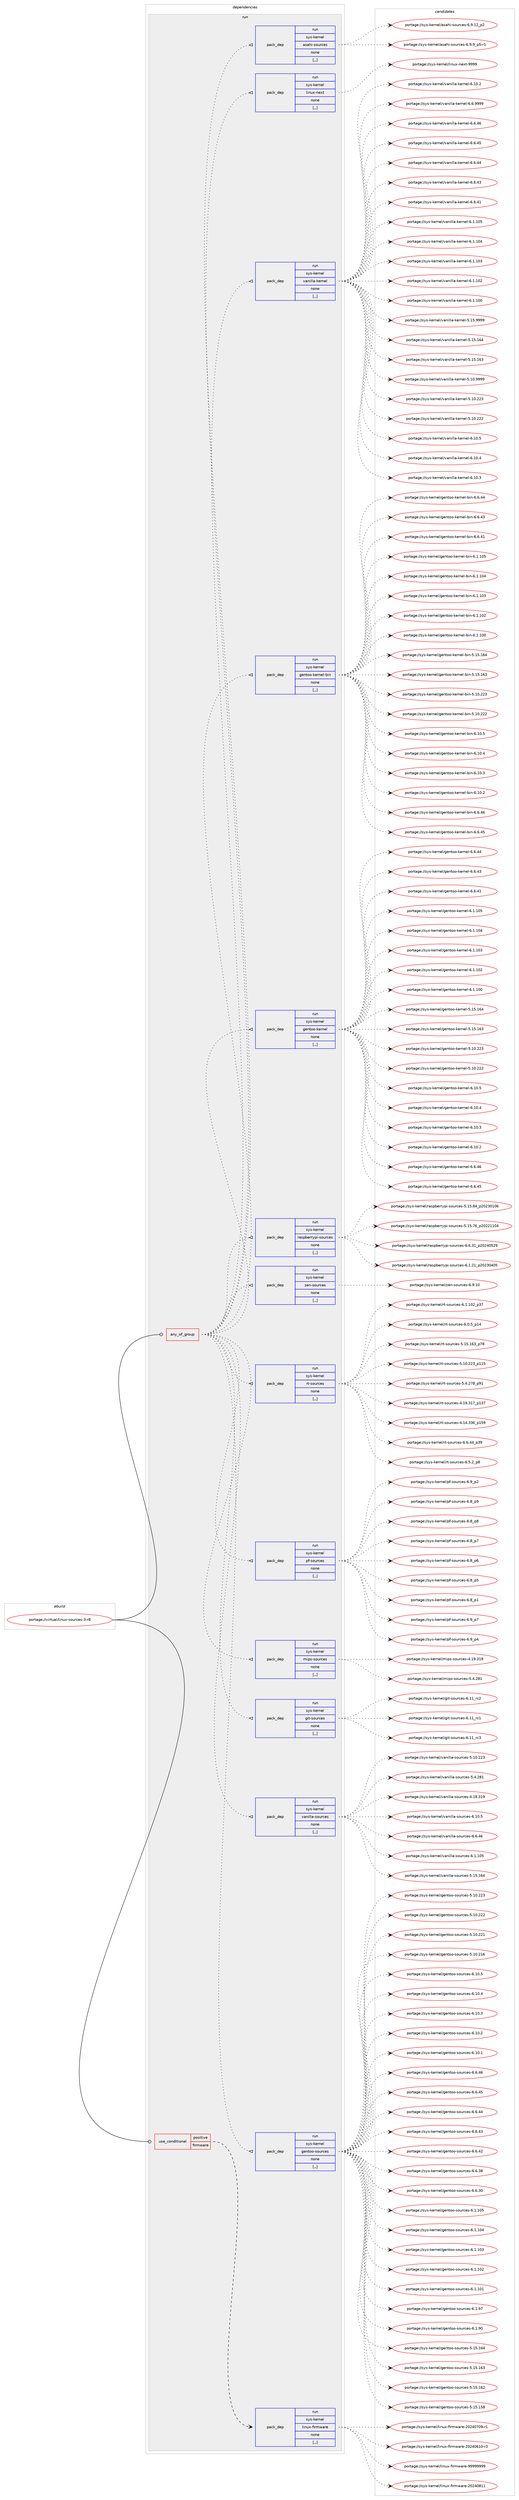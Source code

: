 digraph prolog {

# *************
# Graph options
# *************

newrank=true;
concentrate=true;
compound=true;
graph [rankdir=LR,fontname=Helvetica,fontsize=10,ranksep=1.5];#, ranksep=2.5, nodesep=0.2];
edge  [arrowhead=vee];
node  [fontname=Helvetica,fontsize=10];

# **********
# The ebuild
# **********

subgraph cluster_leftcol {
color=gray;
label=<<i>ebuild</i>>;
id [label="portage://virtual/linux-sources-3-r8", color=red, width=4, href="../virtual/linux-sources-3-r8.svg"];
}

# ****************
# The dependencies
# ****************

subgraph cluster_midcol {
color=gray;
label=<<i>dependencies</i>>;
subgraph cluster_compile {
fillcolor="#eeeeee";
style=filled;
label=<<i>compile</i>>;
}
subgraph cluster_compileandrun {
fillcolor="#eeeeee";
style=filled;
label=<<i>compile and run</i>>;
}
subgraph cluster_run {
fillcolor="#eeeeee";
style=filled;
label=<<i>run</i>>;
subgraph any21 {
dependency1245 [label=<<TABLE BORDER="0" CELLBORDER="1" CELLSPACING="0" CELLPADDING="4"><TR><TD CELLPADDING="10">any_of_group</TD></TR></TABLE>>, shape=none, color=red];subgraph pack1017 {
dependency1246 [label=<<TABLE BORDER="0" CELLBORDER="1" CELLSPACING="0" CELLPADDING="4" WIDTH="220"><TR><TD ROWSPAN="6" CELLPADDING="30">pack_dep</TD></TR><TR><TD WIDTH="110">run</TD></TR><TR><TD>sys-kernel</TD></TR><TR><TD>gentoo-sources</TD></TR><TR><TD>none</TD></TR><TR><TD>[,,]</TD></TR></TABLE>>, shape=none, color=blue];
}
dependency1245:e -> dependency1246:w [weight=20,style="dotted",arrowhead="oinv"];
subgraph pack1018 {
dependency1247 [label=<<TABLE BORDER="0" CELLBORDER="1" CELLSPACING="0" CELLPADDING="4" WIDTH="220"><TR><TD ROWSPAN="6" CELLPADDING="30">pack_dep</TD></TR><TR><TD WIDTH="110">run</TD></TR><TR><TD>sys-kernel</TD></TR><TR><TD>vanilla-sources</TD></TR><TR><TD>none</TD></TR><TR><TD>[,,]</TD></TR></TABLE>>, shape=none, color=blue];
}
dependency1245:e -> dependency1247:w [weight=20,style="dotted",arrowhead="oinv"];
subgraph pack1019 {
dependency1248 [label=<<TABLE BORDER="0" CELLBORDER="1" CELLSPACING="0" CELLPADDING="4" WIDTH="220"><TR><TD ROWSPAN="6" CELLPADDING="30">pack_dep</TD></TR><TR><TD WIDTH="110">run</TD></TR><TR><TD>sys-kernel</TD></TR><TR><TD>git-sources</TD></TR><TR><TD>none</TD></TR><TR><TD>[,,]</TD></TR></TABLE>>, shape=none, color=blue];
}
dependency1245:e -> dependency1248:w [weight=20,style="dotted",arrowhead="oinv"];
subgraph pack1020 {
dependency1249 [label=<<TABLE BORDER="0" CELLBORDER="1" CELLSPACING="0" CELLPADDING="4" WIDTH="220"><TR><TD ROWSPAN="6" CELLPADDING="30">pack_dep</TD></TR><TR><TD WIDTH="110">run</TD></TR><TR><TD>sys-kernel</TD></TR><TR><TD>mips-sources</TD></TR><TR><TD>none</TD></TR><TR><TD>[,,]</TD></TR></TABLE>>, shape=none, color=blue];
}
dependency1245:e -> dependency1249:w [weight=20,style="dotted",arrowhead="oinv"];
subgraph pack1021 {
dependency1250 [label=<<TABLE BORDER="0" CELLBORDER="1" CELLSPACING="0" CELLPADDING="4" WIDTH="220"><TR><TD ROWSPAN="6" CELLPADDING="30">pack_dep</TD></TR><TR><TD WIDTH="110">run</TD></TR><TR><TD>sys-kernel</TD></TR><TR><TD>pf-sources</TD></TR><TR><TD>none</TD></TR><TR><TD>[,,]</TD></TR></TABLE>>, shape=none, color=blue];
}
dependency1245:e -> dependency1250:w [weight=20,style="dotted",arrowhead="oinv"];
subgraph pack1022 {
dependency1251 [label=<<TABLE BORDER="0" CELLBORDER="1" CELLSPACING="0" CELLPADDING="4" WIDTH="220"><TR><TD ROWSPAN="6" CELLPADDING="30">pack_dep</TD></TR><TR><TD WIDTH="110">run</TD></TR><TR><TD>sys-kernel</TD></TR><TR><TD>rt-sources</TD></TR><TR><TD>none</TD></TR><TR><TD>[,,]</TD></TR></TABLE>>, shape=none, color=blue];
}
dependency1245:e -> dependency1251:w [weight=20,style="dotted",arrowhead="oinv"];
subgraph pack1023 {
dependency1252 [label=<<TABLE BORDER="0" CELLBORDER="1" CELLSPACING="0" CELLPADDING="4" WIDTH="220"><TR><TD ROWSPAN="6" CELLPADDING="30">pack_dep</TD></TR><TR><TD WIDTH="110">run</TD></TR><TR><TD>sys-kernel</TD></TR><TR><TD>zen-sources</TD></TR><TR><TD>none</TD></TR><TR><TD>[,,]</TD></TR></TABLE>>, shape=none, color=blue];
}
dependency1245:e -> dependency1252:w [weight=20,style="dotted",arrowhead="oinv"];
subgraph pack1024 {
dependency1253 [label=<<TABLE BORDER="0" CELLBORDER="1" CELLSPACING="0" CELLPADDING="4" WIDTH="220"><TR><TD ROWSPAN="6" CELLPADDING="30">pack_dep</TD></TR><TR><TD WIDTH="110">run</TD></TR><TR><TD>sys-kernel</TD></TR><TR><TD>raspberrypi-sources</TD></TR><TR><TD>none</TD></TR><TR><TD>[,,]</TD></TR></TABLE>>, shape=none, color=blue];
}
dependency1245:e -> dependency1253:w [weight=20,style="dotted",arrowhead="oinv"];
subgraph pack1025 {
dependency1254 [label=<<TABLE BORDER="0" CELLBORDER="1" CELLSPACING="0" CELLPADDING="4" WIDTH="220"><TR><TD ROWSPAN="6" CELLPADDING="30">pack_dep</TD></TR><TR><TD WIDTH="110">run</TD></TR><TR><TD>sys-kernel</TD></TR><TR><TD>gentoo-kernel</TD></TR><TR><TD>none</TD></TR><TR><TD>[,,]</TD></TR></TABLE>>, shape=none, color=blue];
}
dependency1245:e -> dependency1254:w [weight=20,style="dotted",arrowhead="oinv"];
subgraph pack1026 {
dependency1255 [label=<<TABLE BORDER="0" CELLBORDER="1" CELLSPACING="0" CELLPADDING="4" WIDTH="220"><TR><TD ROWSPAN="6" CELLPADDING="30">pack_dep</TD></TR><TR><TD WIDTH="110">run</TD></TR><TR><TD>sys-kernel</TD></TR><TR><TD>gentoo-kernel-bin</TD></TR><TR><TD>none</TD></TR><TR><TD>[,,]</TD></TR></TABLE>>, shape=none, color=blue];
}
dependency1245:e -> dependency1255:w [weight=20,style="dotted",arrowhead="oinv"];
subgraph pack1027 {
dependency1256 [label=<<TABLE BORDER="0" CELLBORDER="1" CELLSPACING="0" CELLPADDING="4" WIDTH="220"><TR><TD ROWSPAN="6" CELLPADDING="30">pack_dep</TD></TR><TR><TD WIDTH="110">run</TD></TR><TR><TD>sys-kernel</TD></TR><TR><TD>vanilla-kernel</TD></TR><TR><TD>none</TD></TR><TR><TD>[,,]</TD></TR></TABLE>>, shape=none, color=blue];
}
dependency1245:e -> dependency1256:w [weight=20,style="dotted",arrowhead="oinv"];
subgraph pack1028 {
dependency1257 [label=<<TABLE BORDER="0" CELLBORDER="1" CELLSPACING="0" CELLPADDING="4" WIDTH="220"><TR><TD ROWSPAN="6" CELLPADDING="30">pack_dep</TD></TR><TR><TD WIDTH="110">run</TD></TR><TR><TD>sys-kernel</TD></TR><TR><TD>linux-next</TD></TR><TR><TD>none</TD></TR><TR><TD>[,,]</TD></TR></TABLE>>, shape=none, color=blue];
}
dependency1245:e -> dependency1257:w [weight=20,style="dotted",arrowhead="oinv"];
subgraph pack1029 {
dependency1258 [label=<<TABLE BORDER="0" CELLBORDER="1" CELLSPACING="0" CELLPADDING="4" WIDTH="220"><TR><TD ROWSPAN="6" CELLPADDING="30">pack_dep</TD></TR><TR><TD WIDTH="110">run</TD></TR><TR><TD>sys-kernel</TD></TR><TR><TD>asahi-sources</TD></TR><TR><TD>none</TD></TR><TR><TD>[,,]</TD></TR></TABLE>>, shape=none, color=blue];
}
dependency1245:e -> dependency1258:w [weight=20,style="dotted",arrowhead="oinv"];
}
id:e -> dependency1245:w [weight=20,style="solid",arrowhead="odot"];
subgraph cond209 {
dependency1259 [label=<<TABLE BORDER="0" CELLBORDER="1" CELLSPACING="0" CELLPADDING="4"><TR><TD ROWSPAN="3" CELLPADDING="10">use_conditional</TD></TR><TR><TD>positive</TD></TR><TR><TD>firmware</TD></TR></TABLE>>, shape=none, color=red];
subgraph pack1030 {
dependency1260 [label=<<TABLE BORDER="0" CELLBORDER="1" CELLSPACING="0" CELLPADDING="4" WIDTH="220"><TR><TD ROWSPAN="6" CELLPADDING="30">pack_dep</TD></TR><TR><TD WIDTH="110">run</TD></TR><TR><TD>sys-kernel</TD></TR><TR><TD>linux-firmware</TD></TR><TR><TD>none</TD></TR><TR><TD>[,,]</TD></TR></TABLE>>, shape=none, color=blue];
}
dependency1259:e -> dependency1260:w [weight=20,style="dashed",arrowhead="vee"];
}
id:e -> dependency1259:w [weight=20,style="solid",arrowhead="odot"];
}
}

# **************
# The candidates
# **************

subgraph cluster_choices {
rank=same;
color=gray;
label=<<i>candidates</i>>;

subgraph choice1017 {
color=black;
nodesep=1;
choice1151211154510710111411010110847103101110116111111451151111171149910111545544649484653 [label="portage://sys-kernel/gentoo-sources-6.10.5", color=red, width=4,href="../sys-kernel/gentoo-sources-6.10.5.svg"];
choice1151211154510710111411010110847103101110116111111451151111171149910111545544649484652 [label="portage://sys-kernel/gentoo-sources-6.10.4", color=red, width=4,href="../sys-kernel/gentoo-sources-6.10.4.svg"];
choice1151211154510710111411010110847103101110116111111451151111171149910111545544649484651 [label="portage://sys-kernel/gentoo-sources-6.10.3", color=red, width=4,href="../sys-kernel/gentoo-sources-6.10.3.svg"];
choice1151211154510710111411010110847103101110116111111451151111171149910111545544649484650 [label="portage://sys-kernel/gentoo-sources-6.10.2", color=red, width=4,href="../sys-kernel/gentoo-sources-6.10.2.svg"];
choice1151211154510710111411010110847103101110116111111451151111171149910111545544649484649 [label="portage://sys-kernel/gentoo-sources-6.10.1", color=red, width=4,href="../sys-kernel/gentoo-sources-6.10.1.svg"];
choice1151211154510710111411010110847103101110116111111451151111171149910111545544654465254 [label="portage://sys-kernel/gentoo-sources-6.6.46", color=red, width=4,href="../sys-kernel/gentoo-sources-6.6.46.svg"];
choice1151211154510710111411010110847103101110116111111451151111171149910111545544654465253 [label="portage://sys-kernel/gentoo-sources-6.6.45", color=red, width=4,href="../sys-kernel/gentoo-sources-6.6.45.svg"];
choice1151211154510710111411010110847103101110116111111451151111171149910111545544654465252 [label="portage://sys-kernel/gentoo-sources-6.6.44", color=red, width=4,href="../sys-kernel/gentoo-sources-6.6.44.svg"];
choice1151211154510710111411010110847103101110116111111451151111171149910111545544654465251 [label="portage://sys-kernel/gentoo-sources-6.6.43", color=red, width=4,href="../sys-kernel/gentoo-sources-6.6.43.svg"];
choice1151211154510710111411010110847103101110116111111451151111171149910111545544654465250 [label="portage://sys-kernel/gentoo-sources-6.6.42", color=red, width=4,href="../sys-kernel/gentoo-sources-6.6.42.svg"];
choice1151211154510710111411010110847103101110116111111451151111171149910111545544654465156 [label="portage://sys-kernel/gentoo-sources-6.6.38", color=red, width=4,href="../sys-kernel/gentoo-sources-6.6.38.svg"];
choice1151211154510710111411010110847103101110116111111451151111171149910111545544654465148 [label="portage://sys-kernel/gentoo-sources-6.6.30", color=red, width=4,href="../sys-kernel/gentoo-sources-6.6.30.svg"];
choice115121115451071011141101011084710310111011611111145115111117114991011154554464946494853 [label="portage://sys-kernel/gentoo-sources-6.1.105", color=red, width=4,href="../sys-kernel/gentoo-sources-6.1.105.svg"];
choice115121115451071011141101011084710310111011611111145115111117114991011154554464946494852 [label="portage://sys-kernel/gentoo-sources-6.1.104", color=red, width=4,href="../sys-kernel/gentoo-sources-6.1.104.svg"];
choice115121115451071011141101011084710310111011611111145115111117114991011154554464946494851 [label="portage://sys-kernel/gentoo-sources-6.1.103", color=red, width=4,href="../sys-kernel/gentoo-sources-6.1.103.svg"];
choice115121115451071011141101011084710310111011611111145115111117114991011154554464946494850 [label="portage://sys-kernel/gentoo-sources-6.1.102", color=red, width=4,href="../sys-kernel/gentoo-sources-6.1.102.svg"];
choice115121115451071011141101011084710310111011611111145115111117114991011154554464946494849 [label="portage://sys-kernel/gentoo-sources-6.1.101", color=red, width=4,href="../sys-kernel/gentoo-sources-6.1.101.svg"];
choice1151211154510710111411010110847103101110116111111451151111171149910111545544649465755 [label="portage://sys-kernel/gentoo-sources-6.1.97", color=red, width=4,href="../sys-kernel/gentoo-sources-6.1.97.svg"];
choice1151211154510710111411010110847103101110116111111451151111171149910111545544649465748 [label="portage://sys-kernel/gentoo-sources-6.1.90", color=red, width=4,href="../sys-kernel/gentoo-sources-6.1.90.svg"];
choice11512111545107101114110101108471031011101161111114511511111711499101115455346495346495452 [label="portage://sys-kernel/gentoo-sources-5.15.164", color=red, width=4,href="../sys-kernel/gentoo-sources-5.15.164.svg"];
choice11512111545107101114110101108471031011101161111114511511111711499101115455346495346495451 [label="portage://sys-kernel/gentoo-sources-5.15.163", color=red, width=4,href="../sys-kernel/gentoo-sources-5.15.163.svg"];
choice11512111545107101114110101108471031011101161111114511511111711499101115455346495346495450 [label="portage://sys-kernel/gentoo-sources-5.15.162", color=red, width=4,href="../sys-kernel/gentoo-sources-5.15.162.svg"];
choice11512111545107101114110101108471031011101161111114511511111711499101115455346495346495356 [label="portage://sys-kernel/gentoo-sources-5.15.158", color=red, width=4,href="../sys-kernel/gentoo-sources-5.15.158.svg"];
choice11512111545107101114110101108471031011101161111114511511111711499101115455346494846505051 [label="portage://sys-kernel/gentoo-sources-5.10.223", color=red, width=4,href="../sys-kernel/gentoo-sources-5.10.223.svg"];
choice11512111545107101114110101108471031011101161111114511511111711499101115455346494846505050 [label="portage://sys-kernel/gentoo-sources-5.10.222", color=red, width=4,href="../sys-kernel/gentoo-sources-5.10.222.svg"];
choice11512111545107101114110101108471031011101161111114511511111711499101115455346494846505049 [label="portage://sys-kernel/gentoo-sources-5.10.221", color=red, width=4,href="../sys-kernel/gentoo-sources-5.10.221.svg"];
choice11512111545107101114110101108471031011101161111114511511111711499101115455346494846504954 [label="portage://sys-kernel/gentoo-sources-5.10.216", color=red, width=4,href="../sys-kernel/gentoo-sources-5.10.216.svg"];
dependency1246:e -> choice1151211154510710111411010110847103101110116111111451151111171149910111545544649484653:w [style=dotted,weight="100"];
dependency1246:e -> choice1151211154510710111411010110847103101110116111111451151111171149910111545544649484652:w [style=dotted,weight="100"];
dependency1246:e -> choice1151211154510710111411010110847103101110116111111451151111171149910111545544649484651:w [style=dotted,weight="100"];
dependency1246:e -> choice1151211154510710111411010110847103101110116111111451151111171149910111545544649484650:w [style=dotted,weight="100"];
dependency1246:e -> choice1151211154510710111411010110847103101110116111111451151111171149910111545544649484649:w [style=dotted,weight="100"];
dependency1246:e -> choice1151211154510710111411010110847103101110116111111451151111171149910111545544654465254:w [style=dotted,weight="100"];
dependency1246:e -> choice1151211154510710111411010110847103101110116111111451151111171149910111545544654465253:w [style=dotted,weight="100"];
dependency1246:e -> choice1151211154510710111411010110847103101110116111111451151111171149910111545544654465252:w [style=dotted,weight="100"];
dependency1246:e -> choice1151211154510710111411010110847103101110116111111451151111171149910111545544654465251:w [style=dotted,weight="100"];
dependency1246:e -> choice1151211154510710111411010110847103101110116111111451151111171149910111545544654465250:w [style=dotted,weight="100"];
dependency1246:e -> choice1151211154510710111411010110847103101110116111111451151111171149910111545544654465156:w [style=dotted,weight="100"];
dependency1246:e -> choice1151211154510710111411010110847103101110116111111451151111171149910111545544654465148:w [style=dotted,weight="100"];
dependency1246:e -> choice115121115451071011141101011084710310111011611111145115111117114991011154554464946494853:w [style=dotted,weight="100"];
dependency1246:e -> choice115121115451071011141101011084710310111011611111145115111117114991011154554464946494852:w [style=dotted,weight="100"];
dependency1246:e -> choice115121115451071011141101011084710310111011611111145115111117114991011154554464946494851:w [style=dotted,weight="100"];
dependency1246:e -> choice115121115451071011141101011084710310111011611111145115111117114991011154554464946494850:w [style=dotted,weight="100"];
dependency1246:e -> choice115121115451071011141101011084710310111011611111145115111117114991011154554464946494849:w [style=dotted,weight="100"];
dependency1246:e -> choice1151211154510710111411010110847103101110116111111451151111171149910111545544649465755:w [style=dotted,weight="100"];
dependency1246:e -> choice1151211154510710111411010110847103101110116111111451151111171149910111545544649465748:w [style=dotted,weight="100"];
dependency1246:e -> choice11512111545107101114110101108471031011101161111114511511111711499101115455346495346495452:w [style=dotted,weight="100"];
dependency1246:e -> choice11512111545107101114110101108471031011101161111114511511111711499101115455346495346495451:w [style=dotted,weight="100"];
dependency1246:e -> choice11512111545107101114110101108471031011101161111114511511111711499101115455346495346495450:w [style=dotted,weight="100"];
dependency1246:e -> choice11512111545107101114110101108471031011101161111114511511111711499101115455346495346495356:w [style=dotted,weight="100"];
dependency1246:e -> choice11512111545107101114110101108471031011101161111114511511111711499101115455346494846505051:w [style=dotted,weight="100"];
dependency1246:e -> choice11512111545107101114110101108471031011101161111114511511111711499101115455346494846505050:w [style=dotted,weight="100"];
dependency1246:e -> choice11512111545107101114110101108471031011101161111114511511111711499101115455346494846505049:w [style=dotted,weight="100"];
dependency1246:e -> choice11512111545107101114110101108471031011101161111114511511111711499101115455346494846504954:w [style=dotted,weight="100"];
}
subgraph choice1018 {
color=black;
nodesep=1;
choice11512111545107101114110101108471189711010510810897451151111171149910111545544649484653 [label="portage://sys-kernel/vanilla-sources-6.10.5", color=red, width=4,href="../sys-kernel/vanilla-sources-6.10.5.svg"];
choice11512111545107101114110101108471189711010510810897451151111171149910111545544654465254 [label="portage://sys-kernel/vanilla-sources-6.6.46", color=red, width=4,href="../sys-kernel/vanilla-sources-6.6.46.svg"];
choice1151211154510710111411010110847118971101051081089745115111117114991011154554464946494853 [label="portage://sys-kernel/vanilla-sources-6.1.105", color=red, width=4,href="../sys-kernel/vanilla-sources-6.1.105.svg"];
choice115121115451071011141101011084711897110105108108974511511111711499101115455346495346495452 [label="portage://sys-kernel/vanilla-sources-5.15.164", color=red, width=4,href="../sys-kernel/vanilla-sources-5.15.164.svg"];
choice115121115451071011141101011084711897110105108108974511511111711499101115455346494846505051 [label="portage://sys-kernel/vanilla-sources-5.10.223", color=red, width=4,href="../sys-kernel/vanilla-sources-5.10.223.svg"];
choice1151211154510710111411010110847118971101051081089745115111117114991011154553465246505649 [label="portage://sys-kernel/vanilla-sources-5.4.281", color=red, width=4,href="../sys-kernel/vanilla-sources-5.4.281.svg"];
choice115121115451071011141101011084711897110105108108974511511111711499101115455246495746514957 [label="portage://sys-kernel/vanilla-sources-4.19.319", color=red, width=4,href="../sys-kernel/vanilla-sources-4.19.319.svg"];
dependency1247:e -> choice11512111545107101114110101108471189711010510810897451151111171149910111545544649484653:w [style=dotted,weight="100"];
dependency1247:e -> choice11512111545107101114110101108471189711010510810897451151111171149910111545544654465254:w [style=dotted,weight="100"];
dependency1247:e -> choice1151211154510710111411010110847118971101051081089745115111117114991011154554464946494853:w [style=dotted,weight="100"];
dependency1247:e -> choice115121115451071011141101011084711897110105108108974511511111711499101115455346495346495452:w [style=dotted,weight="100"];
dependency1247:e -> choice115121115451071011141101011084711897110105108108974511511111711499101115455346494846505051:w [style=dotted,weight="100"];
dependency1247:e -> choice1151211154510710111411010110847118971101051081089745115111117114991011154553465246505649:w [style=dotted,weight="100"];
dependency1247:e -> choice115121115451071011141101011084711897110105108108974511511111711499101115455246495746514957:w [style=dotted,weight="100"];
}
subgraph choice1019 {
color=black;
nodesep=1;
choice115121115451071011141101011084710310511645115111117114991011154554464949951149951 [label="portage://sys-kernel/git-sources-6.11_rc3", color=red, width=4,href="../sys-kernel/git-sources-6.11_rc3.svg"];
choice115121115451071011141101011084710310511645115111117114991011154554464949951149950 [label="portage://sys-kernel/git-sources-6.11_rc2", color=red, width=4,href="../sys-kernel/git-sources-6.11_rc2.svg"];
choice115121115451071011141101011084710310511645115111117114991011154554464949951149949 [label="portage://sys-kernel/git-sources-6.11_rc1", color=red, width=4,href="../sys-kernel/git-sources-6.11_rc1.svg"];
dependency1248:e -> choice115121115451071011141101011084710310511645115111117114991011154554464949951149951:w [style=dotted,weight="100"];
dependency1248:e -> choice115121115451071011141101011084710310511645115111117114991011154554464949951149950:w [style=dotted,weight="100"];
dependency1248:e -> choice115121115451071011141101011084710310511645115111117114991011154554464949951149949:w [style=dotted,weight="100"];
}
subgraph choice1020 {
color=black;
nodesep=1;
choice115121115451071011141101011084710910511211545115111117114991011154553465246505649 [label="portage://sys-kernel/mips-sources-5.4.281", color=red, width=4,href="../sys-kernel/mips-sources-5.4.281.svg"];
choice11512111545107101114110101108471091051121154511511111711499101115455246495746514957 [label="portage://sys-kernel/mips-sources-4.19.319", color=red, width=4,href="../sys-kernel/mips-sources-4.19.319.svg"];
dependency1249:e -> choice115121115451071011141101011084710910511211545115111117114991011154553465246505649:w [style=dotted,weight="100"];
dependency1249:e -> choice11512111545107101114110101108471091051121154511511111711499101115455246495746514957:w [style=dotted,weight="100"];
}
subgraph choice1021 {
color=black;
nodesep=1;
choice11512111545107101114110101108471121024511511111711499101115455446579511255 [label="portage://sys-kernel/pf-sources-6.9_p7", color=red, width=4,href="../sys-kernel/pf-sources-6.9_p7.svg"];
choice11512111545107101114110101108471121024511511111711499101115455446579511252 [label="portage://sys-kernel/pf-sources-6.9_p4", color=red, width=4,href="../sys-kernel/pf-sources-6.9_p4.svg"];
choice11512111545107101114110101108471121024511511111711499101115455446579511250 [label="portage://sys-kernel/pf-sources-6.9_p2", color=red, width=4,href="../sys-kernel/pf-sources-6.9_p2.svg"];
choice11512111545107101114110101108471121024511511111711499101115455446569511257 [label="portage://sys-kernel/pf-sources-6.8_p9", color=red, width=4,href="../sys-kernel/pf-sources-6.8_p9.svg"];
choice11512111545107101114110101108471121024511511111711499101115455446569511256 [label="portage://sys-kernel/pf-sources-6.8_p8", color=red, width=4,href="../sys-kernel/pf-sources-6.8_p8.svg"];
choice11512111545107101114110101108471121024511511111711499101115455446569511255 [label="portage://sys-kernel/pf-sources-6.8_p7", color=red, width=4,href="../sys-kernel/pf-sources-6.8_p7.svg"];
choice11512111545107101114110101108471121024511511111711499101115455446569511254 [label="portage://sys-kernel/pf-sources-6.8_p6", color=red, width=4,href="../sys-kernel/pf-sources-6.8_p6.svg"];
choice11512111545107101114110101108471121024511511111711499101115455446569511253 [label="portage://sys-kernel/pf-sources-6.8_p5", color=red, width=4,href="../sys-kernel/pf-sources-6.8_p5.svg"];
choice11512111545107101114110101108471121024511511111711499101115455446569511249 [label="portage://sys-kernel/pf-sources-6.8_p1", color=red, width=4,href="../sys-kernel/pf-sources-6.8_p1.svg"];
dependency1250:e -> choice11512111545107101114110101108471121024511511111711499101115455446579511255:w [style=dotted,weight="100"];
dependency1250:e -> choice11512111545107101114110101108471121024511511111711499101115455446579511252:w [style=dotted,weight="100"];
dependency1250:e -> choice11512111545107101114110101108471121024511511111711499101115455446579511250:w [style=dotted,weight="100"];
dependency1250:e -> choice11512111545107101114110101108471121024511511111711499101115455446569511257:w [style=dotted,weight="100"];
dependency1250:e -> choice11512111545107101114110101108471121024511511111711499101115455446569511256:w [style=dotted,weight="100"];
dependency1250:e -> choice11512111545107101114110101108471121024511511111711499101115455446569511255:w [style=dotted,weight="100"];
dependency1250:e -> choice11512111545107101114110101108471121024511511111711499101115455446569511254:w [style=dotted,weight="100"];
dependency1250:e -> choice11512111545107101114110101108471121024511511111711499101115455446569511253:w [style=dotted,weight="100"];
dependency1250:e -> choice11512111545107101114110101108471121024511511111711499101115455446569511249:w [style=dotted,weight="100"];
}
subgraph choice1022 {
color=black;
nodesep=1;
choice1151211154510710111411010110847114116451151111171149910111545544654465252951125157 [label="portage://sys-kernel/rt-sources-6.6.44_p39", color=red, width=4,href="../sys-kernel/rt-sources-6.6.44_p39.svg"];
choice115121115451071011141101011084711411645115111117114991011154554465346509511256 [label="portage://sys-kernel/rt-sources-6.5.2_p8", color=red, width=4,href="../sys-kernel/rt-sources-6.5.2_p8.svg"];
choice115121115451071011141101011084711411645115111117114991011154554464946494850951125155 [label="portage://sys-kernel/rt-sources-6.1.102_p37", color=red, width=4,href="../sys-kernel/rt-sources-6.1.102_p37.svg"];
choice11512111545107101114110101108471141164511511111711499101115455446484653951124952 [label="portage://sys-kernel/rt-sources-6.0.5_p14", color=red, width=4,href="../sys-kernel/rt-sources-6.0.5_p14.svg"];
choice11512111545107101114110101108471141164511511111711499101115455346495346495451951125556 [label="portage://sys-kernel/rt-sources-5.15.163_p78", color=red, width=4,href="../sys-kernel/rt-sources-5.15.163_p78.svg"];
choice1151211154510710111411010110847114116451151111171149910111545534649484650505195112494953 [label="portage://sys-kernel/rt-sources-5.10.223_p115", color=red, width=4,href="../sys-kernel/rt-sources-5.10.223_p115.svg"];
choice115121115451071011141101011084711411645115111117114991011154553465246505556951125749 [label="portage://sys-kernel/rt-sources-5.4.278_p91", color=red, width=4,href="../sys-kernel/rt-sources-5.4.278_p91.svg"];
choice1151211154510710111411010110847114116451151111171149910111545524649574651495595112495155 [label="portage://sys-kernel/rt-sources-4.19.317_p137", color=red, width=4,href="../sys-kernel/rt-sources-4.19.317_p137.svg"];
choice1151211154510710111411010110847114116451151111171149910111545524649524651515495112495357 [label="portage://sys-kernel/rt-sources-4.14.336_p159", color=red, width=4,href="../sys-kernel/rt-sources-4.14.336_p159.svg"];
dependency1251:e -> choice1151211154510710111411010110847114116451151111171149910111545544654465252951125157:w [style=dotted,weight="100"];
dependency1251:e -> choice115121115451071011141101011084711411645115111117114991011154554465346509511256:w [style=dotted,weight="100"];
dependency1251:e -> choice115121115451071011141101011084711411645115111117114991011154554464946494850951125155:w [style=dotted,weight="100"];
dependency1251:e -> choice11512111545107101114110101108471141164511511111711499101115455446484653951124952:w [style=dotted,weight="100"];
dependency1251:e -> choice11512111545107101114110101108471141164511511111711499101115455346495346495451951125556:w [style=dotted,weight="100"];
dependency1251:e -> choice1151211154510710111411010110847114116451151111171149910111545534649484650505195112494953:w [style=dotted,weight="100"];
dependency1251:e -> choice115121115451071011141101011084711411645115111117114991011154553465246505556951125749:w [style=dotted,weight="100"];
dependency1251:e -> choice1151211154510710111411010110847114116451151111171149910111545524649574651495595112495155:w [style=dotted,weight="100"];
dependency1251:e -> choice1151211154510710111411010110847114116451151111171149910111545524649524651515495112495357:w [style=dotted,weight="100"];
}
subgraph choice1023 {
color=black;
nodesep=1;
choice1151211154510710111411010110847122101110451151111171149910111545544657464948 [label="portage://sys-kernel/zen-sources-6.9.10", color=red, width=4,href="../sys-kernel/zen-sources-6.9.10.svg"];
dependency1252:e -> choice1151211154510710111411010110847122101110451151111171149910111545544657464948:w [style=dotted,weight="100"];
}
subgraph choice1024 {
color=black;
nodesep=1;
choice11512111545107101114110101108471149711511298101114114121112105451151111171149910111545544654465149951125048505248535057 [label="portage://sys-kernel/raspberrypi-sources-6.6.31_p20240529", color=red, width=4,href="../sys-kernel/raspberrypi-sources-6.6.31_p20240529.svg"];
choice11512111545107101114110101108471149711511298101114114121112105451151111171149910111545544649465049951125048505148524853 [label="portage://sys-kernel/raspberrypi-sources-6.1.21_p20230405", color=red, width=4,href="../sys-kernel/raspberrypi-sources-6.1.21_p20230405.svg"];
choice1151211154510710111411010110847114971151129810111411412111210545115111117114991011154553464953465652951125048505148494854 [label="portage://sys-kernel/raspberrypi-sources-5.15.84_p20230106", color=red, width=4,href="../sys-kernel/raspberrypi-sources-5.15.84_p20230106.svg"];
choice1151211154510710111411010110847114971151129810111411412111210545115111117114991011154553464953465554951125048505049494852 [label="portage://sys-kernel/raspberrypi-sources-5.15.76_p20221104", color=red, width=4,href="../sys-kernel/raspberrypi-sources-5.15.76_p20221104.svg"];
dependency1253:e -> choice11512111545107101114110101108471149711511298101114114121112105451151111171149910111545544654465149951125048505248535057:w [style=dotted,weight="100"];
dependency1253:e -> choice11512111545107101114110101108471149711511298101114114121112105451151111171149910111545544649465049951125048505148524853:w [style=dotted,weight="100"];
dependency1253:e -> choice1151211154510710111411010110847114971151129810111411412111210545115111117114991011154553464953465652951125048505148494854:w [style=dotted,weight="100"];
dependency1253:e -> choice1151211154510710111411010110847114971151129810111411412111210545115111117114991011154553464953465554951125048505049494852:w [style=dotted,weight="100"];
}
subgraph choice1025 {
color=black;
nodesep=1;
choice11512111545107101114110101108471031011101161111114510710111411010110845544649484653 [label="portage://sys-kernel/gentoo-kernel-6.10.5", color=red, width=4,href="../sys-kernel/gentoo-kernel-6.10.5.svg"];
choice11512111545107101114110101108471031011101161111114510710111411010110845544649484652 [label="portage://sys-kernel/gentoo-kernel-6.10.4", color=red, width=4,href="../sys-kernel/gentoo-kernel-6.10.4.svg"];
choice11512111545107101114110101108471031011101161111114510710111411010110845544649484651 [label="portage://sys-kernel/gentoo-kernel-6.10.3", color=red, width=4,href="../sys-kernel/gentoo-kernel-6.10.3.svg"];
choice11512111545107101114110101108471031011101161111114510710111411010110845544649484650 [label="portage://sys-kernel/gentoo-kernel-6.10.2", color=red, width=4,href="../sys-kernel/gentoo-kernel-6.10.2.svg"];
choice11512111545107101114110101108471031011101161111114510710111411010110845544654465254 [label="portage://sys-kernel/gentoo-kernel-6.6.46", color=red, width=4,href="../sys-kernel/gentoo-kernel-6.6.46.svg"];
choice11512111545107101114110101108471031011101161111114510710111411010110845544654465253 [label="portage://sys-kernel/gentoo-kernel-6.6.45", color=red, width=4,href="../sys-kernel/gentoo-kernel-6.6.45.svg"];
choice11512111545107101114110101108471031011101161111114510710111411010110845544654465252 [label="portage://sys-kernel/gentoo-kernel-6.6.44", color=red, width=4,href="../sys-kernel/gentoo-kernel-6.6.44.svg"];
choice11512111545107101114110101108471031011101161111114510710111411010110845544654465251 [label="portage://sys-kernel/gentoo-kernel-6.6.43", color=red, width=4,href="../sys-kernel/gentoo-kernel-6.6.43.svg"];
choice11512111545107101114110101108471031011101161111114510710111411010110845544654465249 [label="portage://sys-kernel/gentoo-kernel-6.6.41", color=red, width=4,href="../sys-kernel/gentoo-kernel-6.6.41.svg"];
choice1151211154510710111411010110847103101110116111111451071011141101011084554464946494853 [label="portage://sys-kernel/gentoo-kernel-6.1.105", color=red, width=4,href="../sys-kernel/gentoo-kernel-6.1.105.svg"];
choice1151211154510710111411010110847103101110116111111451071011141101011084554464946494852 [label="portage://sys-kernel/gentoo-kernel-6.1.104", color=red, width=4,href="../sys-kernel/gentoo-kernel-6.1.104.svg"];
choice1151211154510710111411010110847103101110116111111451071011141101011084554464946494851 [label="portage://sys-kernel/gentoo-kernel-6.1.103", color=red, width=4,href="../sys-kernel/gentoo-kernel-6.1.103.svg"];
choice1151211154510710111411010110847103101110116111111451071011141101011084554464946494850 [label="portage://sys-kernel/gentoo-kernel-6.1.102", color=red, width=4,href="../sys-kernel/gentoo-kernel-6.1.102.svg"];
choice1151211154510710111411010110847103101110116111111451071011141101011084554464946494848 [label="portage://sys-kernel/gentoo-kernel-6.1.100", color=red, width=4,href="../sys-kernel/gentoo-kernel-6.1.100.svg"];
choice115121115451071011141101011084710310111011611111145107101114110101108455346495346495452 [label="portage://sys-kernel/gentoo-kernel-5.15.164", color=red, width=4,href="../sys-kernel/gentoo-kernel-5.15.164.svg"];
choice115121115451071011141101011084710310111011611111145107101114110101108455346495346495451 [label="portage://sys-kernel/gentoo-kernel-5.15.163", color=red, width=4,href="../sys-kernel/gentoo-kernel-5.15.163.svg"];
choice115121115451071011141101011084710310111011611111145107101114110101108455346494846505051 [label="portage://sys-kernel/gentoo-kernel-5.10.223", color=red, width=4,href="../sys-kernel/gentoo-kernel-5.10.223.svg"];
choice115121115451071011141101011084710310111011611111145107101114110101108455346494846505050 [label="portage://sys-kernel/gentoo-kernel-5.10.222", color=red, width=4,href="../sys-kernel/gentoo-kernel-5.10.222.svg"];
dependency1254:e -> choice11512111545107101114110101108471031011101161111114510710111411010110845544649484653:w [style=dotted,weight="100"];
dependency1254:e -> choice11512111545107101114110101108471031011101161111114510710111411010110845544649484652:w [style=dotted,weight="100"];
dependency1254:e -> choice11512111545107101114110101108471031011101161111114510710111411010110845544649484651:w [style=dotted,weight="100"];
dependency1254:e -> choice11512111545107101114110101108471031011101161111114510710111411010110845544649484650:w [style=dotted,weight="100"];
dependency1254:e -> choice11512111545107101114110101108471031011101161111114510710111411010110845544654465254:w [style=dotted,weight="100"];
dependency1254:e -> choice11512111545107101114110101108471031011101161111114510710111411010110845544654465253:w [style=dotted,weight="100"];
dependency1254:e -> choice11512111545107101114110101108471031011101161111114510710111411010110845544654465252:w [style=dotted,weight="100"];
dependency1254:e -> choice11512111545107101114110101108471031011101161111114510710111411010110845544654465251:w [style=dotted,weight="100"];
dependency1254:e -> choice11512111545107101114110101108471031011101161111114510710111411010110845544654465249:w [style=dotted,weight="100"];
dependency1254:e -> choice1151211154510710111411010110847103101110116111111451071011141101011084554464946494853:w [style=dotted,weight="100"];
dependency1254:e -> choice1151211154510710111411010110847103101110116111111451071011141101011084554464946494852:w [style=dotted,weight="100"];
dependency1254:e -> choice1151211154510710111411010110847103101110116111111451071011141101011084554464946494851:w [style=dotted,weight="100"];
dependency1254:e -> choice1151211154510710111411010110847103101110116111111451071011141101011084554464946494850:w [style=dotted,weight="100"];
dependency1254:e -> choice1151211154510710111411010110847103101110116111111451071011141101011084554464946494848:w [style=dotted,weight="100"];
dependency1254:e -> choice115121115451071011141101011084710310111011611111145107101114110101108455346495346495452:w [style=dotted,weight="100"];
dependency1254:e -> choice115121115451071011141101011084710310111011611111145107101114110101108455346495346495451:w [style=dotted,weight="100"];
dependency1254:e -> choice115121115451071011141101011084710310111011611111145107101114110101108455346494846505051:w [style=dotted,weight="100"];
dependency1254:e -> choice115121115451071011141101011084710310111011611111145107101114110101108455346494846505050:w [style=dotted,weight="100"];
}
subgraph choice1026 {
color=black;
nodesep=1;
choice115121115451071011141101011084710310111011611111145107101114110101108459810511045544649484653 [label="portage://sys-kernel/gentoo-kernel-bin-6.10.5", color=red, width=4,href="../sys-kernel/gentoo-kernel-bin-6.10.5.svg"];
choice115121115451071011141101011084710310111011611111145107101114110101108459810511045544649484652 [label="portage://sys-kernel/gentoo-kernel-bin-6.10.4", color=red, width=4,href="../sys-kernel/gentoo-kernel-bin-6.10.4.svg"];
choice115121115451071011141101011084710310111011611111145107101114110101108459810511045544649484651 [label="portage://sys-kernel/gentoo-kernel-bin-6.10.3", color=red, width=4,href="../sys-kernel/gentoo-kernel-bin-6.10.3.svg"];
choice115121115451071011141101011084710310111011611111145107101114110101108459810511045544649484650 [label="portage://sys-kernel/gentoo-kernel-bin-6.10.2", color=red, width=4,href="../sys-kernel/gentoo-kernel-bin-6.10.2.svg"];
choice115121115451071011141101011084710310111011611111145107101114110101108459810511045544654465254 [label="portage://sys-kernel/gentoo-kernel-bin-6.6.46", color=red, width=4,href="../sys-kernel/gentoo-kernel-bin-6.6.46.svg"];
choice115121115451071011141101011084710310111011611111145107101114110101108459810511045544654465253 [label="portage://sys-kernel/gentoo-kernel-bin-6.6.45", color=red, width=4,href="../sys-kernel/gentoo-kernel-bin-6.6.45.svg"];
choice115121115451071011141101011084710310111011611111145107101114110101108459810511045544654465252 [label="portage://sys-kernel/gentoo-kernel-bin-6.6.44", color=red, width=4,href="../sys-kernel/gentoo-kernel-bin-6.6.44.svg"];
choice115121115451071011141101011084710310111011611111145107101114110101108459810511045544654465251 [label="portage://sys-kernel/gentoo-kernel-bin-6.6.43", color=red, width=4,href="../sys-kernel/gentoo-kernel-bin-6.6.43.svg"];
choice115121115451071011141101011084710310111011611111145107101114110101108459810511045544654465249 [label="portage://sys-kernel/gentoo-kernel-bin-6.6.41", color=red, width=4,href="../sys-kernel/gentoo-kernel-bin-6.6.41.svg"];
choice11512111545107101114110101108471031011101161111114510710111411010110845981051104554464946494853 [label="portage://sys-kernel/gentoo-kernel-bin-6.1.105", color=red, width=4,href="../sys-kernel/gentoo-kernel-bin-6.1.105.svg"];
choice11512111545107101114110101108471031011101161111114510710111411010110845981051104554464946494852 [label="portage://sys-kernel/gentoo-kernel-bin-6.1.104", color=red, width=4,href="../sys-kernel/gentoo-kernel-bin-6.1.104.svg"];
choice11512111545107101114110101108471031011101161111114510710111411010110845981051104554464946494851 [label="portage://sys-kernel/gentoo-kernel-bin-6.1.103", color=red, width=4,href="../sys-kernel/gentoo-kernel-bin-6.1.103.svg"];
choice11512111545107101114110101108471031011101161111114510710111411010110845981051104554464946494850 [label="portage://sys-kernel/gentoo-kernel-bin-6.1.102", color=red, width=4,href="../sys-kernel/gentoo-kernel-bin-6.1.102.svg"];
choice11512111545107101114110101108471031011101161111114510710111411010110845981051104554464946494848 [label="portage://sys-kernel/gentoo-kernel-bin-6.1.100", color=red, width=4,href="../sys-kernel/gentoo-kernel-bin-6.1.100.svg"];
choice1151211154510710111411010110847103101110116111111451071011141101011084598105110455346495346495452 [label="portage://sys-kernel/gentoo-kernel-bin-5.15.164", color=red, width=4,href="../sys-kernel/gentoo-kernel-bin-5.15.164.svg"];
choice1151211154510710111411010110847103101110116111111451071011141101011084598105110455346495346495451 [label="portage://sys-kernel/gentoo-kernel-bin-5.15.163", color=red, width=4,href="../sys-kernel/gentoo-kernel-bin-5.15.163.svg"];
choice1151211154510710111411010110847103101110116111111451071011141101011084598105110455346494846505051 [label="portage://sys-kernel/gentoo-kernel-bin-5.10.223", color=red, width=4,href="../sys-kernel/gentoo-kernel-bin-5.10.223.svg"];
choice1151211154510710111411010110847103101110116111111451071011141101011084598105110455346494846505050 [label="portage://sys-kernel/gentoo-kernel-bin-5.10.222", color=red, width=4,href="../sys-kernel/gentoo-kernel-bin-5.10.222.svg"];
dependency1255:e -> choice115121115451071011141101011084710310111011611111145107101114110101108459810511045544649484653:w [style=dotted,weight="100"];
dependency1255:e -> choice115121115451071011141101011084710310111011611111145107101114110101108459810511045544649484652:w [style=dotted,weight="100"];
dependency1255:e -> choice115121115451071011141101011084710310111011611111145107101114110101108459810511045544649484651:w [style=dotted,weight="100"];
dependency1255:e -> choice115121115451071011141101011084710310111011611111145107101114110101108459810511045544649484650:w [style=dotted,weight="100"];
dependency1255:e -> choice115121115451071011141101011084710310111011611111145107101114110101108459810511045544654465254:w [style=dotted,weight="100"];
dependency1255:e -> choice115121115451071011141101011084710310111011611111145107101114110101108459810511045544654465253:w [style=dotted,weight="100"];
dependency1255:e -> choice115121115451071011141101011084710310111011611111145107101114110101108459810511045544654465252:w [style=dotted,weight="100"];
dependency1255:e -> choice115121115451071011141101011084710310111011611111145107101114110101108459810511045544654465251:w [style=dotted,weight="100"];
dependency1255:e -> choice115121115451071011141101011084710310111011611111145107101114110101108459810511045544654465249:w [style=dotted,weight="100"];
dependency1255:e -> choice11512111545107101114110101108471031011101161111114510710111411010110845981051104554464946494853:w [style=dotted,weight="100"];
dependency1255:e -> choice11512111545107101114110101108471031011101161111114510710111411010110845981051104554464946494852:w [style=dotted,weight="100"];
dependency1255:e -> choice11512111545107101114110101108471031011101161111114510710111411010110845981051104554464946494851:w [style=dotted,weight="100"];
dependency1255:e -> choice11512111545107101114110101108471031011101161111114510710111411010110845981051104554464946494850:w [style=dotted,weight="100"];
dependency1255:e -> choice11512111545107101114110101108471031011101161111114510710111411010110845981051104554464946494848:w [style=dotted,weight="100"];
dependency1255:e -> choice1151211154510710111411010110847103101110116111111451071011141101011084598105110455346495346495452:w [style=dotted,weight="100"];
dependency1255:e -> choice1151211154510710111411010110847103101110116111111451071011141101011084598105110455346495346495451:w [style=dotted,weight="100"];
dependency1255:e -> choice1151211154510710111411010110847103101110116111111451071011141101011084598105110455346494846505051:w [style=dotted,weight="100"];
dependency1255:e -> choice1151211154510710111411010110847103101110116111111451071011141101011084598105110455346494846505050:w [style=dotted,weight="100"];
}
subgraph choice1027 {
color=black;
nodesep=1;
choice115121115451071011141101011084711897110105108108974510710111411010110845544649484653 [label="portage://sys-kernel/vanilla-kernel-6.10.5", color=red, width=4,href="../sys-kernel/vanilla-kernel-6.10.5.svg"];
choice115121115451071011141101011084711897110105108108974510710111411010110845544649484652 [label="portage://sys-kernel/vanilla-kernel-6.10.4", color=red, width=4,href="../sys-kernel/vanilla-kernel-6.10.4.svg"];
choice115121115451071011141101011084711897110105108108974510710111411010110845544649484651 [label="portage://sys-kernel/vanilla-kernel-6.10.3", color=red, width=4,href="../sys-kernel/vanilla-kernel-6.10.3.svg"];
choice115121115451071011141101011084711897110105108108974510710111411010110845544649484650 [label="portage://sys-kernel/vanilla-kernel-6.10.2", color=red, width=4,href="../sys-kernel/vanilla-kernel-6.10.2.svg"];
choice1151211154510710111411010110847118971101051081089745107101114110101108455446544657575757 [label="portage://sys-kernel/vanilla-kernel-6.6.9999", color=red, width=4,href="../sys-kernel/vanilla-kernel-6.6.9999.svg"];
choice115121115451071011141101011084711897110105108108974510710111411010110845544654465254 [label="portage://sys-kernel/vanilla-kernel-6.6.46", color=red, width=4,href="../sys-kernel/vanilla-kernel-6.6.46.svg"];
choice115121115451071011141101011084711897110105108108974510710111411010110845544654465253 [label="portage://sys-kernel/vanilla-kernel-6.6.45", color=red, width=4,href="../sys-kernel/vanilla-kernel-6.6.45.svg"];
choice115121115451071011141101011084711897110105108108974510710111411010110845544654465252 [label="portage://sys-kernel/vanilla-kernel-6.6.44", color=red, width=4,href="../sys-kernel/vanilla-kernel-6.6.44.svg"];
choice115121115451071011141101011084711897110105108108974510710111411010110845544654465251 [label="portage://sys-kernel/vanilla-kernel-6.6.43", color=red, width=4,href="../sys-kernel/vanilla-kernel-6.6.43.svg"];
choice115121115451071011141101011084711897110105108108974510710111411010110845544654465249 [label="portage://sys-kernel/vanilla-kernel-6.6.41", color=red, width=4,href="../sys-kernel/vanilla-kernel-6.6.41.svg"];
choice11512111545107101114110101108471189711010510810897451071011141101011084554464946494853 [label="portage://sys-kernel/vanilla-kernel-6.1.105", color=red, width=4,href="../sys-kernel/vanilla-kernel-6.1.105.svg"];
choice11512111545107101114110101108471189711010510810897451071011141101011084554464946494852 [label="portage://sys-kernel/vanilla-kernel-6.1.104", color=red, width=4,href="../sys-kernel/vanilla-kernel-6.1.104.svg"];
choice11512111545107101114110101108471189711010510810897451071011141101011084554464946494851 [label="portage://sys-kernel/vanilla-kernel-6.1.103", color=red, width=4,href="../sys-kernel/vanilla-kernel-6.1.103.svg"];
choice11512111545107101114110101108471189711010510810897451071011141101011084554464946494850 [label="portage://sys-kernel/vanilla-kernel-6.1.102", color=red, width=4,href="../sys-kernel/vanilla-kernel-6.1.102.svg"];
choice11512111545107101114110101108471189711010510810897451071011141101011084554464946494848 [label="portage://sys-kernel/vanilla-kernel-6.1.100", color=red, width=4,href="../sys-kernel/vanilla-kernel-6.1.100.svg"];
choice115121115451071011141101011084711897110105108108974510710111411010110845534649534657575757 [label="portage://sys-kernel/vanilla-kernel-5.15.9999", color=red, width=4,href="../sys-kernel/vanilla-kernel-5.15.9999.svg"];
choice1151211154510710111411010110847118971101051081089745107101114110101108455346495346495452 [label="portage://sys-kernel/vanilla-kernel-5.15.164", color=red, width=4,href="../sys-kernel/vanilla-kernel-5.15.164.svg"];
choice1151211154510710111411010110847118971101051081089745107101114110101108455346495346495451 [label="portage://sys-kernel/vanilla-kernel-5.15.163", color=red, width=4,href="../sys-kernel/vanilla-kernel-5.15.163.svg"];
choice115121115451071011141101011084711897110105108108974510710111411010110845534649484657575757 [label="portage://sys-kernel/vanilla-kernel-5.10.9999", color=red, width=4,href="../sys-kernel/vanilla-kernel-5.10.9999.svg"];
choice1151211154510710111411010110847118971101051081089745107101114110101108455346494846505051 [label="portage://sys-kernel/vanilla-kernel-5.10.223", color=red, width=4,href="../sys-kernel/vanilla-kernel-5.10.223.svg"];
choice1151211154510710111411010110847118971101051081089745107101114110101108455346494846505050 [label="portage://sys-kernel/vanilla-kernel-5.10.222", color=red, width=4,href="../sys-kernel/vanilla-kernel-5.10.222.svg"];
dependency1256:e -> choice115121115451071011141101011084711897110105108108974510710111411010110845544649484653:w [style=dotted,weight="100"];
dependency1256:e -> choice115121115451071011141101011084711897110105108108974510710111411010110845544649484652:w [style=dotted,weight="100"];
dependency1256:e -> choice115121115451071011141101011084711897110105108108974510710111411010110845544649484651:w [style=dotted,weight="100"];
dependency1256:e -> choice115121115451071011141101011084711897110105108108974510710111411010110845544649484650:w [style=dotted,weight="100"];
dependency1256:e -> choice1151211154510710111411010110847118971101051081089745107101114110101108455446544657575757:w [style=dotted,weight="100"];
dependency1256:e -> choice115121115451071011141101011084711897110105108108974510710111411010110845544654465254:w [style=dotted,weight="100"];
dependency1256:e -> choice115121115451071011141101011084711897110105108108974510710111411010110845544654465253:w [style=dotted,weight="100"];
dependency1256:e -> choice115121115451071011141101011084711897110105108108974510710111411010110845544654465252:w [style=dotted,weight="100"];
dependency1256:e -> choice115121115451071011141101011084711897110105108108974510710111411010110845544654465251:w [style=dotted,weight="100"];
dependency1256:e -> choice115121115451071011141101011084711897110105108108974510710111411010110845544654465249:w [style=dotted,weight="100"];
dependency1256:e -> choice11512111545107101114110101108471189711010510810897451071011141101011084554464946494853:w [style=dotted,weight="100"];
dependency1256:e -> choice11512111545107101114110101108471189711010510810897451071011141101011084554464946494852:w [style=dotted,weight="100"];
dependency1256:e -> choice11512111545107101114110101108471189711010510810897451071011141101011084554464946494851:w [style=dotted,weight="100"];
dependency1256:e -> choice11512111545107101114110101108471189711010510810897451071011141101011084554464946494850:w [style=dotted,weight="100"];
dependency1256:e -> choice11512111545107101114110101108471189711010510810897451071011141101011084554464946494848:w [style=dotted,weight="100"];
dependency1256:e -> choice115121115451071011141101011084711897110105108108974510710111411010110845534649534657575757:w [style=dotted,weight="100"];
dependency1256:e -> choice1151211154510710111411010110847118971101051081089745107101114110101108455346495346495452:w [style=dotted,weight="100"];
dependency1256:e -> choice1151211154510710111411010110847118971101051081089745107101114110101108455346495346495451:w [style=dotted,weight="100"];
dependency1256:e -> choice115121115451071011141101011084711897110105108108974510710111411010110845534649484657575757:w [style=dotted,weight="100"];
dependency1256:e -> choice1151211154510710111411010110847118971101051081089745107101114110101108455346494846505051:w [style=dotted,weight="100"];
dependency1256:e -> choice1151211154510710111411010110847118971101051081089745107101114110101108455346494846505050:w [style=dotted,weight="100"];
}
subgraph choice1028 {
color=black;
nodesep=1;
choice1151211154510710111411010110847108105110117120451101011201164557575757 [label="portage://sys-kernel/linux-next-9999", color=red, width=4,href="../sys-kernel/linux-next-9999.svg"];
dependency1257:e -> choice1151211154510710111411010110847108105110117120451101011201164557575757:w [style=dotted,weight="100"];
}
subgraph choice1029 {
color=black;
nodesep=1;
choice115121115451071011141101011084797115971041054511511111711499101115455446574649509511250 [label="portage://sys-kernel/asahi-sources-6.9.12_p2", color=red, width=4,href="../sys-kernel/asahi-sources-6.9.12_p2.svg"];
choice11512111545107101114110101108479711597104105451151111171149910111545544657465795112534511449 [label="portage://sys-kernel/asahi-sources-6.9.9_p5-r1", color=red, width=4,href="../sys-kernel/asahi-sources-6.9.9_p5-r1.svg"];
dependency1258:e -> choice115121115451071011141101011084797115971041054511511111711499101115455446574649509511250:w [style=dotted,weight="100"];
dependency1258:e -> choice11512111545107101114110101108479711597104105451151111171149910111545544657465795112534511449:w [style=dotted,weight="100"];
}
subgraph choice1030 {
color=black;
nodesep=1;
choice11512111545107101114110101108471081051101171204510210511410911997114101455757575757575757 [label="portage://sys-kernel/linux-firmware-99999999", color=red, width=4,href="../sys-kernel/linux-firmware-99999999.svg"];
choice11512111545107101114110101108471081051101171204510210511410911997114101455048505248564949 [label="portage://sys-kernel/linux-firmware-20240811", color=red, width=4,href="../sys-kernel/linux-firmware-20240811.svg"];
choice115121115451071011141101011084710810511011712045102105114109119971141014550485052485548574511449 [label="portage://sys-kernel/linux-firmware-20240709-r1", color=red, width=4,href="../sys-kernel/linux-firmware-20240709-r1.svg"];
choice115121115451071011141101011084710810511011712045102105114109119971141014550485052485449484511451 [label="portage://sys-kernel/linux-firmware-20240610-r3", color=red, width=4,href="../sys-kernel/linux-firmware-20240610-r3.svg"];
dependency1260:e -> choice11512111545107101114110101108471081051101171204510210511410911997114101455757575757575757:w [style=dotted,weight="100"];
dependency1260:e -> choice11512111545107101114110101108471081051101171204510210511410911997114101455048505248564949:w [style=dotted,weight="100"];
dependency1260:e -> choice115121115451071011141101011084710810511011712045102105114109119971141014550485052485548574511449:w [style=dotted,weight="100"];
dependency1260:e -> choice115121115451071011141101011084710810511011712045102105114109119971141014550485052485449484511451:w [style=dotted,weight="100"];
}
}

}
